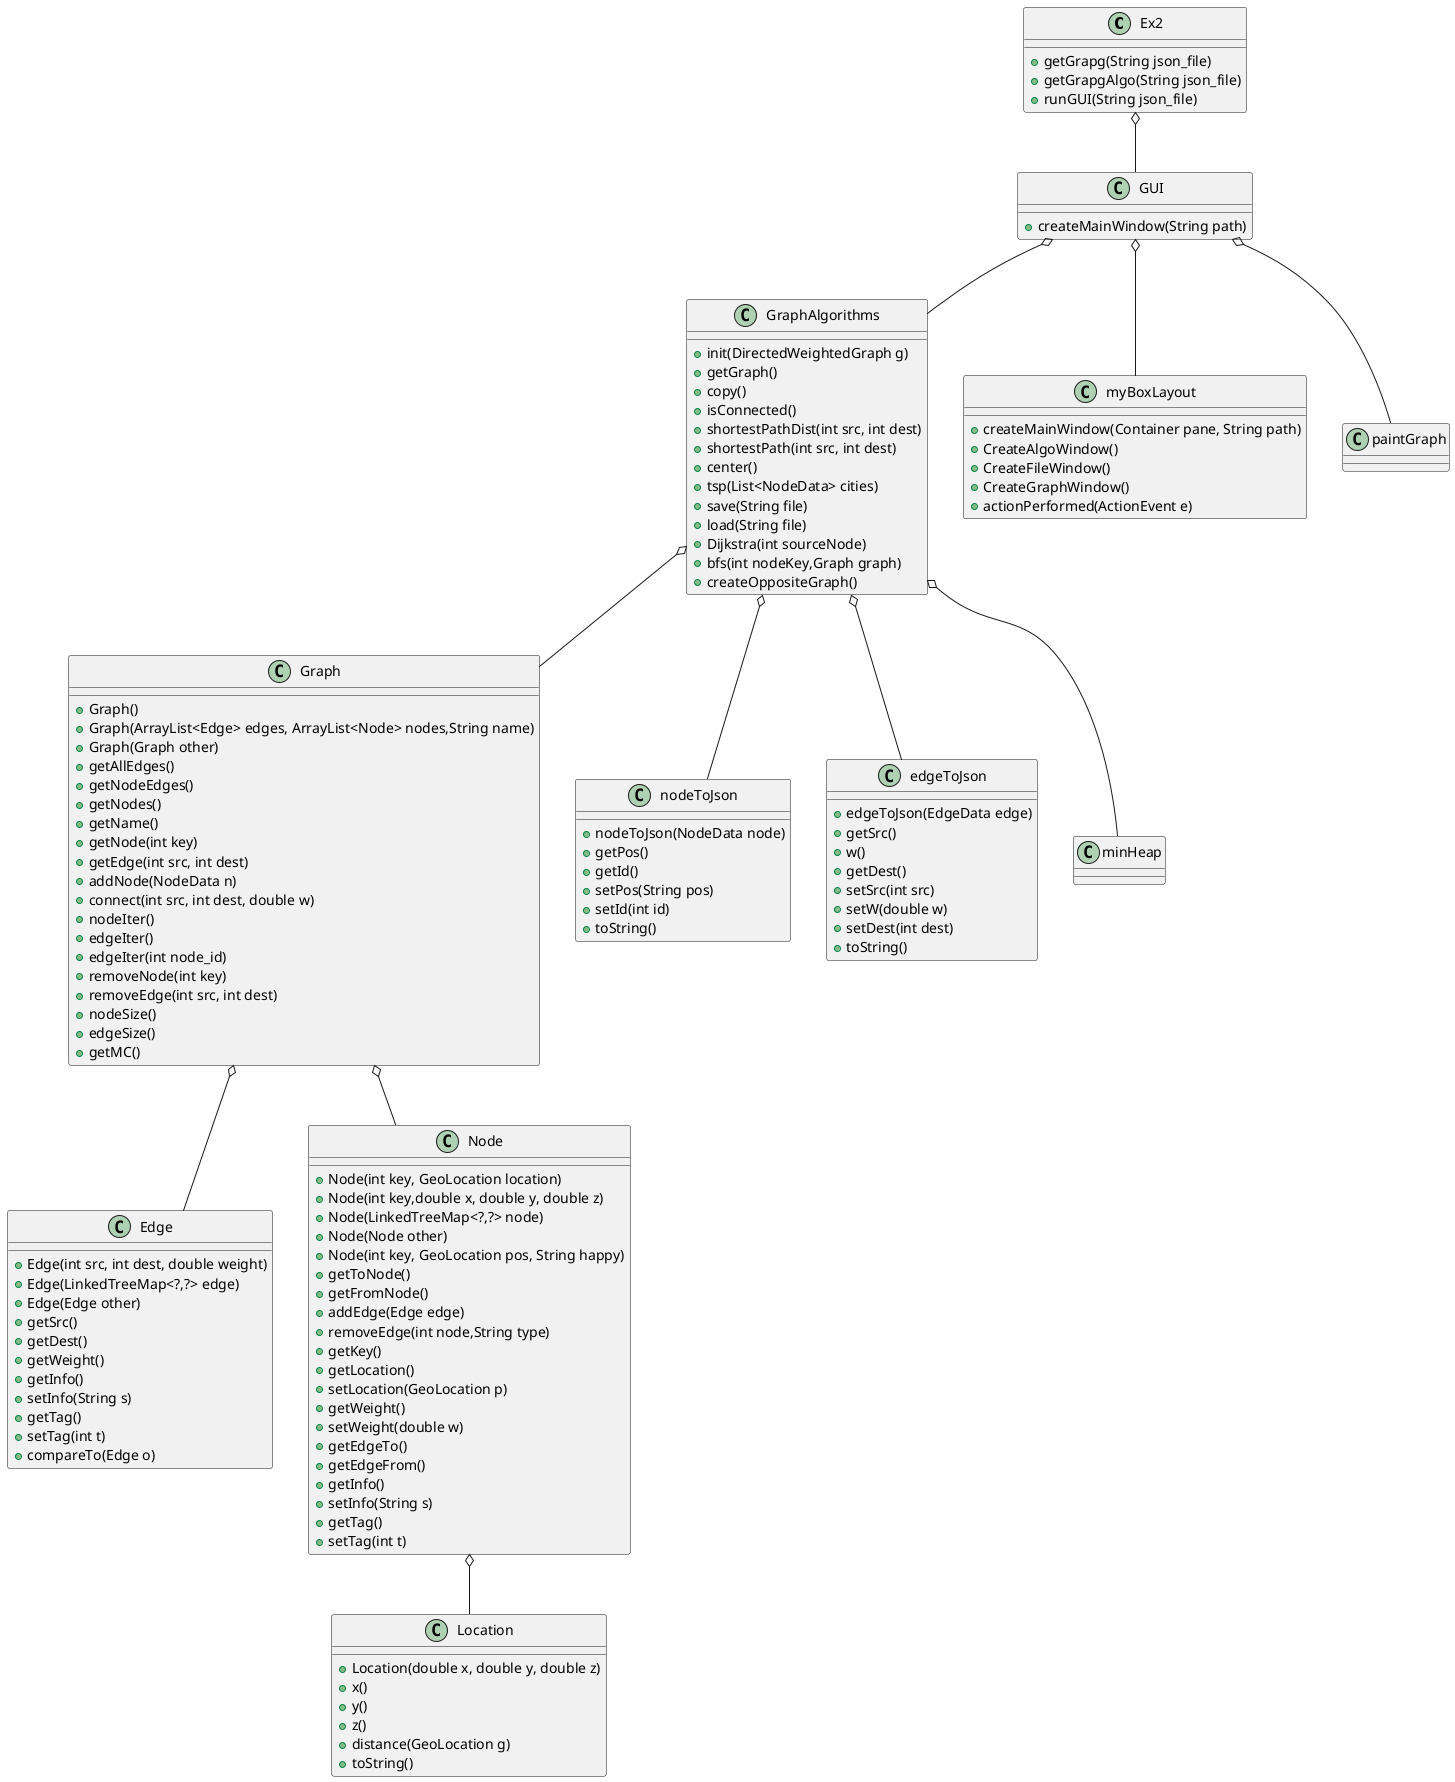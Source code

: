 @startuml

Ex2 o-- GUI
GUI o-- GraphAlgorithms
GUI o-- myBoxLayout
GUI o-- paintGraph
GraphAlgorithms o-- Graph
GraphAlgorithms o-- nodeToJson
GraphAlgorithms o-- edgeToJson
GraphAlgorithms o-- minHeap
Graph o-- Edge
Graph o-- Node
Node o-- Location

class Ex2{
+getGrapg(String json_file)
+getGrapgAlgo(String json_file)
+runGUI(String json_file)
}

class GUI{
+createMainWindow(String path)
}

class GraphAlgorithms {
+init(DirectedWeightedGraph g)
+getGraph()
+copy()
+isConnected()
+shortestPathDist(int src, int dest)
+shortestPath(int src, int dest)
+center()
+tsp(List<NodeData> cities)
+save(String file)
+load(String file)
+Dijkstra(int sourceNode)
+bfs(int nodeKey,Graph graph)
+createOppositeGraph()
}

class myBoxLayout {
+createMainWindow(Container pane, String path)
+CreateAlgoWindow()
+CreateFileWindow()
+CreateGraphWindow()
+actionPerformed(ActionEvent e)
}

class paintGraph {
}

class Graph {
+Graph()
+Graph(ArrayList<Edge> edges, ArrayList<Node> nodes,String name)
+Graph(Graph other)
+getAllEdges()
+getNodeEdges()
+getNodes()
+getName()
+getNode(int key)
+getEdge(int src, int dest)
+addNode(NodeData n)
+connect(int src, int dest, double w)
+nodeIter()
+edgeIter()
+edgeIter(int node_id)
+removeNode(int key)
+removeEdge(int src, int dest)
+nodeSize()
+edgeSize()
+getMC()
}

class nodeToJson {
+nodeToJson(NodeData node)
+getPos()
+getId()
+setPos(String pos)
+setId(int id)
+toString()
}

class edgeToJson {
+edgeToJson(EdgeData edge)
+getSrc()
+w()
+getDest()
+setSrc(int src)
+setW(double w)
+setDest(int dest)
+toString()
}

class minHeap {
}

class Node {
+Node(int key, GeoLocation location)
+Node(int key,double x, double y, double z)
+Node(LinkedTreeMap<?,?> node)
+Node(Node other)
+Node(int key, GeoLocation pos, String happy)
+getToNode()
+getFromNode()
+addEdge(Edge edge)
+removeEdge(int node,String type)
+getKey()
+getLocation()
+setLocation(GeoLocation p)
+getWeight()
+setWeight(double w)
+getEdgeTo()
+getEdgeFrom()
+getInfo()
+setInfo(String s)
+getTag()
+setTag(int t)
}

class Edge {
+Edge(int src, int dest, double weight)
+Edge(LinkedTreeMap<?,?> edge)
+Edge(Edge other)
+getSrc()
+getDest()
+getWeight()
+getInfo()
+setInfo(String s)
+getTag()
+setTag(int t)
+compareTo(Edge o)
}

class Location {
+Location(double x, double y, double z)
+x()
+y()
+z()
+distance(GeoLocation g)
+toString()
}

@enduml